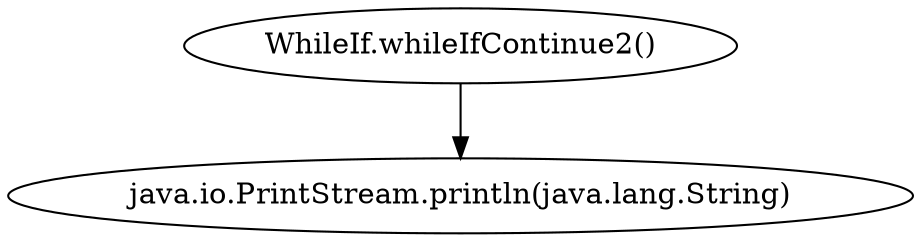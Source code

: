 digraph G {
  1 [ label="WhileIf.whileIfContinue2()" ];
  2 [ label="java.io.PrintStream.println(java.lang.String)" ];
  1 -> 2;
}
